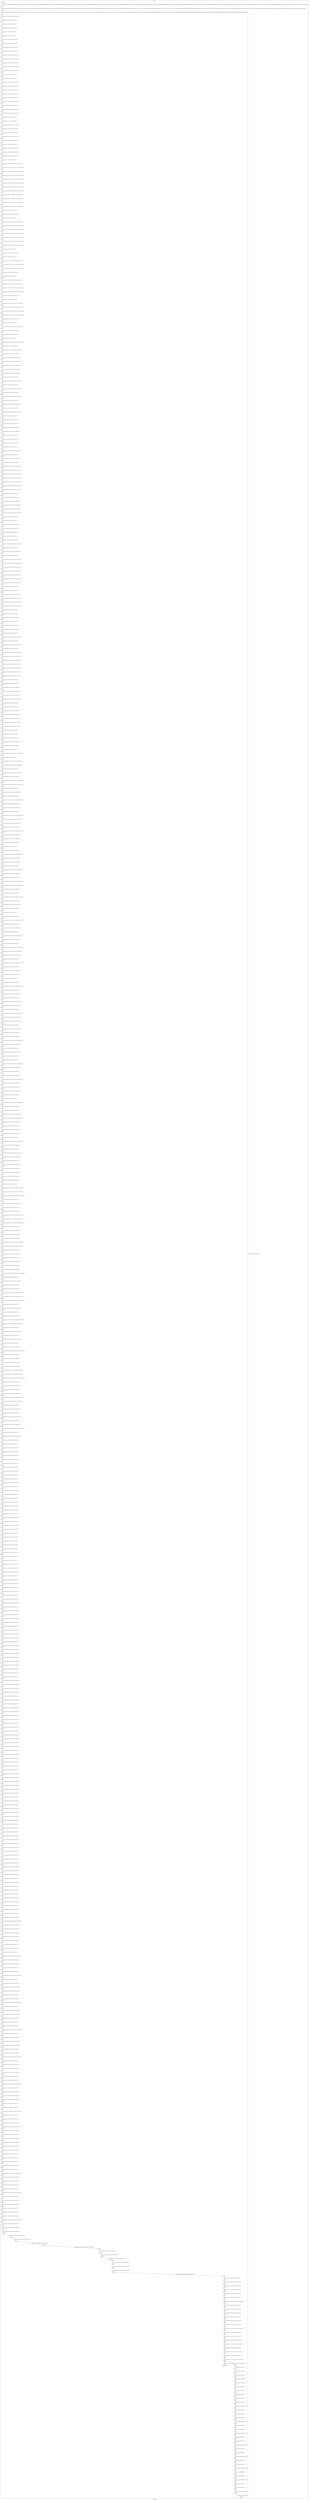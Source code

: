 digraph G {
label="Btor2XCFA";
subgraph cluster_0 {
label="main";
main_init[];
l1[];
l3[];
l4[];
l5[];
l6[];
l7[];
l8[];
l9[];
l10[];
l11[];
l12[];
l13[];
l14[];
l15[];
l16[];
l17[];
l18[];
l19[];
l20[];
l21[];
l22[];
l23[];
l24[];
l25[];
l26[];
l27[];
l28[];
l29[];
l30[];
l31[];
l32[];
l33[];
l34[];
l35[];
l36[];
l37[];
l38[];
l39[];
l40[];
l41[];
l42[];
l43[];
l44[];
l45[];
l46[];
l47[];
l48[];
l49[];
l50[];
l51[];
l52[];
l53[];
l54[];
l55[];
l56[];
l57[];
l58[];
l59[];
l60[];
l61[];
l62[];
l63[];
l64[];
l65[];
l66[];
l67[];
l68[];
l69[];
l70[];
l71[];
l72[];
l73[];
l74[];
l75[];
l76[];
l77[];
l78[];
l79[];
l80[];
l81[];
l82[];
l83[];
l84[];
l85[];
l86[];
l87[];
l88[];
l89[];
l90[];
l91[];
l92[];
l93[];
l94[];
l95[];
l96[];
l97[];
l98[];
l99[];
l100[];
l101[];
l102[];
l103[];
l104[];
l105[];
l106[];
l107[];
l108[];
l109[];
l110[];
l111[];
l112[];
l113[];
l114[];
l115[];
l116[];
l117[];
l118[];
l119[];
l120[];
l121[];
l122[];
l123[];
l124[];
l125[];
l126[];
l127[];
l128[];
l129[];
l130[];
l131[];
l132[];
l133[];
l134[];
l135[];
l136[];
l137[];
l138[];
l139[];
l140[];
l141[];
l142[];
l143[];
l144[];
l145[];
l146[];
l147[];
l148[];
l149[];
l150[];
l151[];
l152[];
l153[];
l154[];
l155[];
l156[];
l157[];
l158[];
l159[];
l160[];
l161[];
l162[];
l163[];
l164[];
l165[];
l166[];
l167[];
l168[];
l169[];
l170[];
l171[];
l172[];
l173[];
l174[];
l175[];
l176[];
l177[];
l178[];
l179[];
l180[];
l181[];
l182[];
l183[];
l184[];
l185[];
l186[];
l187[];
l188[];
l189[];
l190[];
l191[];
l192[];
l193[];
l194[];
l195[];
l196[];
l197[];
l198[];
l199[];
l200[];
l201[];
l202[];
l203[];
l204[];
l205[];
l206[];
l207[];
l208[];
l209[];
l210[];
l211[];
l212[];
l213[];
l214[];
l215[];
l216[];
l217[];
l218[];
l219[];
l220[];
l221[];
l222[];
l223[];
l224[];
l225[];
l226[];
l227[];
l228[];
l229[];
l230[];
l231[];
l232[];
l233[];
l234[];
l235[];
l236[];
l237[];
l238[];
l239[];
l240[];
l241[];
l242[];
l243[];
l244[];
l245[];
l246[];
l247[];
l248[];
l249[];
l250[];
l251[];
l252[];
l253[];
l254[];
l255[];
l256[];
l257[];
l258[];
l259[];
l260[];
l261[];
l262[];
l263[];
l264[];
l265[];
l266[];
l267[];
l268[];
l269[];
l270[];
l271[];
l272[];
l273[];
l274[];
l275[];
l276[];
l277[];
l278[];
l279[];
l280[];
l281[];
l282[];
l283[];
l284[];
l285[];
l286[];
l287[];
l288[];
l289[];
l290[];
l291[];
l292[];
l293[];
l294[];
l295[];
l296[];
l297[];
l298[];
l299[];
l300[];
l301[];
l302[];
l303[];
l304[];
l305[];
l306[];
l307[];
l308[];
l309[];
l310[];
l311[];
l312[];
l313[];
l314[];
l315[];
l316[];
l317[];
l318[];
l319[];
l320[];
l321[];
l322[];
l323[];
l324[];
l325[];
l326[];
l327[];
l328[];
l329[];
l330[];
l331[];
l332[];
l333[];
l334[];
l335[];
l336[];
l337[];
l338[];
l339[];
l340[];
l341[];
l342[];
l343[];
l344[];
l345[];
l346[];
l347[];
l348[];
l349[];
l350[];
l351[];
l352[];
l353[];
l354[];
l355[];
l356[];
l357[];
l358[];
l359[];
l360[];
l361[];
l362[];
l363[];
l364[];
l365[];
l366[];
l367[];
l368[];
l369[];
l370[];
l371[];
l372[];
l373[];
l374[];
l375[];
l376[];
l377[];
l378[];
l379[];
l380[];
l381[];
l382[];
l383[];
l384[];
l385[];
l386[];
l387[];
l388[];
l389[];
l390[];
l391[];
l392[];
l393[];
l394[];
l395[];
l396[];
l397[];
l398[];
l399[];
l400[];
l401[];
l402[];
l403[];
l404[];
l405[];
l406[];
l407[];
l408[];
l409[];
l410[];
l411[];
l412[];
l413[];
l414[];
l415[];
l416[];
l417[];
l418[];
l419[];
l420[];
l421[];
l422[];
l423[];
l424[];
l425[];
l426[];
l427[];
l428[];
l429[];
l430[];
l431[];
l432[];
l433[];
l434[];
l435[];
l436[];
l437[];
l438[];
l439[];
l440[];
l441[];
l442[];
l443[];
l444[];
l445[];
l446[];
l447[];
l448[];
l449[];
l450[];
l451[];
l452[];
l453[];
l454[];
l455[];
l456[];
l457[];
l458[];
l459[];
l460[];
l461[];
l462[];
l463[];
l464[];
l465[];
l466[];
l467[];
l468[];
l469[];
l470[];
l471[];
l472[];
l473[];
l474[];
l475[];
l476[];
l477[];
l478[];
l479[];
l480[];
l481[];
l482[];
l483[];
l484[];
l485[];
l486[];
l487[];
l488[];
l489[];
l490[];
l491[];
l492[];
l493[];
l494[];
l495[];
l496[];
l497[];
l498[];
l499[];
l500[];
l501[];
l502[];
l503[];
l504[];
l505[];
l506[];
l507[];
l508[];
l509[];
l510[];
l511[];
l512[];
l513[];
l514[];
l515[];
l516[];
l517[];
l518[];
l519[];
l520[];
l521[];
l522[];
l523[];
l524[];
l525[];
l526[];
l527[];
l528[];
l529[];
l530[];
l531[];
l532[];
l533[];
l534[];
l535[];
l536[];
l537[];
l538[];
l539[];
l540[];
l541[];
l542[];
l543[];
l544[];
l545[];
l546[];
l547[];
l548[];
l549[];
l550[];
l551[];
l552[];
l553[];
l554[];
l555[];
l556[];
l557[];
l558[];
l559[];
l560[];
l561[];
l562[];
l563[];
l564[];
l565[];
l566[];
l567[];
l568[];
l569[];
l570[];
l571[];
l572[];
l573[];
l574[];
l575[];
l576[];
l577[];
l578[];
l579[];
l580[];
l581[];
l582[];
l583[];
l584[];
l585[];
l586[];
l587[];
l588[];
l589[];
l590[];
l591[];
l592[];
l593[];
l594[];
l595[];
l596[];
l597[];
l598[];
l599[];
l600[];
l601[];
l602[];
l603[];
l604[];
l605[];
l606[];
l607[];
l608[];
l609[];
main_error[];
l610[];
l611[];
l612[];
l613[];
l614[];
l615[];
l616[];
l617[];
l618[];
l619[];
l620[];
l621[];
l622[];
l623[];
l624[];
l625[];
l626[];
l627[];
l628[];
l629[];
l630[];
l631[];
l632[];
l633[];
l634[];
l635[];
l636[];
l637[];
l638[];
l639[];
l640[];
l641[];
l642[];
l643[];
l644[];
main_init -> l1 [label="[(assign const_7 #b0000000000000000),(assign const_10 #b00000000),(assign const_29 #b0),(assign const_83 #b00000000000000000000000000001010),(assign const_84 #b000000000000000000000000),(assign const_85 #b00000001),(assign const_93 #b00000000000000000000000000000011),(assign const_94 #b0000000000000000),(assign const_96 #b00000000000000000000000000010000),(assign const_101 #b00000000000000000000000001100100),(assign const_111 #b00000000000000000000000000000010),(assign const_126 #b00000000000000000000000000000001),(assign const_163 #b00000000),(assign const_173 #b0000000000010110),(assign const_175 #b0000000000000000),(assign const_189 #b0000000000100001),(assign const_201 #b0000000000001011),(assign const_373 #b00000100),(assign const_382 #b00000000000000000000000000000000),(assign const_503 #b00000010),(assign const_524 #b00000011)] "];
l3 -> l4 [label="[(havoc input_82),(havoc input_90),(havoc input_91),(havoc input_92),(havoc input_108),(havoc input_109),(havoc input_110),(havoc input_123),(havoc input_124),(havoc input_125),(havoc input_138),(havoc input_139),(havoc input_153),(havoc input_157),(havoc input_158),(havoc input_159),(havoc input_160),(havoc input_161),(havoc input_162),(havoc input_172),(havoc input_174),(havoc input_183),(havoc input_188),(havoc input_190),(havoc input_195),(havoc input_200),(havoc input_202),(havoc input_207),(havoc input_212),(havoc input_221),(havoc input_246),(havoc input_248),(havoc input_269),(havoc input_274),(havoc input_280),(havoc input_282),(havoc input_303),(havoc input_308),(havoc input_314),(havoc input_316),(havoc input_337),(havoc input_342)] "];
l4 -> l5 [label="[(assign binary_80 (bvand state_36 (bvnot state_78)))] "];
l5 -> l6 [label="[(assign binary_86 (bvxor const_85 state_25))] "];
l6 -> l7 [label="[(assign binary_87 (++ const_84 binary_86))] "];
l7 -> l8 [label="[(assign binary_88 (bvmul const_83 binary_87))] "];
l8 -> l9 [label="[(assign slice_89 (extract binary_88 0 16))] "];
l9 -> l10 [label="[(assign binary_95 (++ state_21 const_94))] "];
l10 -> l11 [label="[(assign binary_97 (bvashr binary_95 const_96))] "];
l11 -> l12 [label="[(assign binary_98 (bvsrem binary_97 const_83))] "];
l12 -> l13 [label="[(assign binary_99 (bvmul const_83 binary_98))] "];
l13 -> l14 [label="[(assign binary_100 (bvadd const_93 binary_99))] "];
l14 -> l15 [label="[(assign binary_102 (bvsrem binary_97 const_101))] "];
l15 -> l16 [label="[(assign binary_103 (bvsdiv binary_102 const_83))] "];
l16 -> l17 [label="[(assign binary_104 (bvmul const_83 binary_103))] "];
l17 -> l18 [label="[(assign binary_105 (bvmul const_83 binary_104))] "];
l18 -> l19 [label="[(assign binary_106 (bvadd binary_100 binary_105))] "];
l19 -> l20 [label="[(assign slice_107 (extract binary_106 0 16))] "];
l20 -> l21 [label="[(assign binary_112 (++ state_17 const_94))] "];
l21 -> l22 [label="[(assign binary_113 (bvashr binary_112 const_96))] "];
l22 -> l23 [label="[(assign binary_114 (bvsrem binary_113 const_83))] "];
l23 -> l24 [label="[(assign binary_115 (bvmul const_83 binary_114))] "];
l24 -> l25 [label="[(assign binary_116 (bvadd const_111 binary_115))] "];
l25 -> l26 [label="[(assign binary_117 (bvsrem binary_113 const_101))] "];
l26 -> l27 [label="[(assign binary_118 (bvsdiv binary_117 const_83))] "];
l27 -> l28 [label="[(assign binary_119 (bvmul const_83 binary_118))] "];
l28 -> l29 [label="[(assign binary_120 (bvmul const_83 binary_119))] "];
l29 -> l30 [label="[(assign binary_121 (bvadd binary_116 binary_120))] "];
l30 -> l31 [label="[(assign slice_122 (extract binary_121 0 16))] "];
l31 -> l32 [label="[(assign binary_127 (++ state_13 const_94))] "];
l32 -> l33 [label="[(assign binary_128 (bvashr binary_127 const_96))] "];
l33 -> l34 [label="[(assign binary_129 (bvsrem binary_128 const_83))] "];
l34 -> l35 [label="[(assign binary_130 (bvmul const_83 binary_129))] "];
l35 -> l36 [label="[(assign binary_131 (bvadd const_126 binary_130))] "];
l36 -> l37 [label="[(assign binary_132 (bvsrem binary_128 const_101))] "];
l37 -> l38 [label="[(assign binary_133 (bvsdiv binary_132 const_83))] "];
l38 -> l39 [label="[(assign binary_134 (bvmul const_83 binary_133))] "];
l39 -> l40 [label="[(assign binary_135 (bvmul const_83 binary_134))] "];
l40 -> l41 [label="[(assign binary_136 (bvadd binary_131 binary_135))] "];
l41 -> l42 [label="[(assign slice_137 (extract binary_136 0 16))] "];
l42 -> l43 [label="[(assign ternary_140 (ite (= input_139 #b1) slice_137 state_8))] "];
l43 -> l44 [label="[(assign ternary_141 (ite (= input_138 #b1) slice_137 ternary_140))] "];
l44 -> l45 [label="[(assign ternary_142 (ite (= input_125 #b1) slice_137 ternary_141))] "];
l45 -> l46 [label="[(assign ternary_143 (ite (= input_124 #b1) slice_122 ternary_142))] "];
l46 -> l47 [label="[(assign ternary_144 (ite (= input_123 #b1) slice_122 ternary_143))] "];
l47 -> l48 [label="[(assign ternary_145 (ite (= input_110 #b1) slice_122 ternary_144))] "];
l48 -> l49 [label="[(assign ternary_146 (ite (= input_109 #b1) slice_107 ternary_145))] "];
l49 -> l50 [label="[(assign ternary_147 (ite (= input_108 #b1) slice_107 ternary_146))] "];
l50 -> l51 [label="[(assign ternary_148 (ite (= input_92 #b1) slice_107 ternary_147))] "];
l51 -> l52 [label="[(assign ternary_149 (ite (= input_91 #b1) slice_89 ternary_148))] "];
l52 -> l53 [label="[(assign ternary_150 (ite (= input_90 #b1) slice_89 ternary_149))] "];
l53 -> l54 [label="[(assign ternary_151 (ite (= input_82 #b1) slice_89 ternary_150))] "];
l54 -> l55 [label="[(assign binary_154 (++ const_84 state_11))] "];
l55 -> l56 [label="[(assign binary_155 (bvadd const_126 binary_154))] "];
l56 -> l57 [label="[(assign slice_156 (extract binary_155 0 8))] "];
l57 -> l58 [label="[(assign ternary_164 (ite (= input_162 #b1) const_163 state_11))] "];
l58 -> l59 [label="[(assign ternary_165 (ite (= input_161 #b1) slice_156 ternary_164))] "];
l59 -> l60 [label="[(assign ternary_166 (ite (= input_160 #b1) slice_156 ternary_165))] "];
l60 -> l61 [label="[(assign ternary_167 (ite (= input_159 #b1) slice_156 ternary_166))] "];
l61 -> l62 [label="[(assign ternary_168 (ite (= input_158 #b1) slice_156 ternary_167))] "];
l62 -> l63 [label="[(assign ternary_169 (ite (= input_157 #b1) slice_156 ternary_168))] "];
l63 -> l64 [label="[(assign ternary_170 (ite (= input_153 #b1) slice_156 ternary_169))] "];
l64 -> l65 [label="[(assign binary_176 (++ state_8 const_94))] "];
l65 -> l66 [label="[(assign binary_177 (bvashr binary_176 const_96))] "];
l66 -> l67 [label="[(assign slice_178 (extract binary_177 0 16))] "];
l67 -> l68 [label="[(assign ternary_179 (ite (= input_158 #b1) slice_178 state_13))] "];
l68 -> l69 [label="[(assign ternary_180 (ite (= input_174 #b1) const_175 ternary_179))] "];
l69 -> l70 [label="[(assign ternary_181 (ite (= input_172 #b1) const_173 ternary_180))] "];
l70 -> l71 [label="[(assign binary_184 (bvsdiv binary_128 const_101))] "];
l71 -> l72 [label="[(assign slice_185 (extract binary_184 0 16))] "];
l72 -> l73 [label="[(assign ternary_186 (ite (= input_183 #b1) slice_185 state_15))] "];
l73 -> l74 [label="[(assign ternary_191 (ite (= input_157 #b1) slice_178 state_17))] "];
l74 -> l75 [label="[(assign ternary_192 (ite (= input_190 #b1) const_175 ternary_191))] "];
l75 -> l76 [label="[(assign ternary_193 (ite (= input_188 #b1) const_189 ternary_192))] "];
l76 -> l77 [label="[(assign binary_196 (bvsdiv binary_113 const_101))] "];
l77 -> l78 [label="[(assign slice_197 (extract binary_196 0 16))] "];
l78 -> l79 [label="[(assign ternary_198 (ite (= input_195 #b1) slice_197 state_19))] "];
l79 -> l80 [label="[(assign ternary_203 (ite (= input_153 #b1) slice_178 state_21))] "];
l80 -> l81 [label="[(assign ternary_204 (ite (= input_202 #b1) const_175 ternary_203))] "];
l81 -> l82 [label="[(assign ternary_205 (ite (= input_200 #b1) const_201 ternary_204))] "];
l82 -> l83 [label="[(assign binary_208 (bvsdiv binary_97 const_101))] "];
l83 -> l84 [label="[(assign slice_209 (extract binary_208 0 16))] "];
l84 -> l85 [label="[(assign ternary_210 (ite (= input_207 #b1) slice_209 state_23))] "];
l85 -> l86 [label="[(assign binary_213 (bvsrem binary_87 const_93))] "];
l86 -> l87 [label="[(assign binary_214 (bvadd const_126 binary_213))] "];
l87 -> l88 [label="[(assign slice_215 (extract binary_214 0 8))] "];
l88 -> l89 [label="[(assign ternary_216 (ite (= input_212 #b1) slice_215 binary_86))] "];
l89 -> l90 [label="[(assign binary_217 (bvxor const_85 ternary_216))] "];
l90 -> l91 [label="[(assign ternary_219 (ite (= input_159 #b1) slice_178 state_27))] "];
l91 -> l92 [label="[(assign binary_222 (bvor (bvnot state_30) input_221))] "];
l92 -> l93 [label="[(assign binary_223 (bvand binary_222 (bvnot input_138)))] "];
l93 -> l94 [label="[(assign binary_224 (bvand binary_223 (bvnot input_123)))] "];
l94 -> l95 [label="[(assign binary_225 (bvand binary_224 (bvnot input_108)))] "];
l95 -> l96 [label="[(assign binary_226 (bvand binary_225 (bvnot input_90)))] "];
l96 -> l97 [label="[(assign binary_228 (bvand state_32 (bvnot input_162)))] "];
l97 -> l98 [label="[(assign binary_229 (bvor binary_228 input_138))] "];
l98 -> l99 [label="[(assign binary_230 (bvand binary_229 (bvnot input_125)))] "];
l99 -> l100 [label="[(assign binary_231 (bvor binary_230 input_123))] "];
l100 -> l101 [label="[(assign binary_232 (bvand binary_231 (bvnot input_110)))] "];
l101 -> l102 [label="[(assign binary_233 (bvor binary_232 input_108))] "];
l102 -> l103 [label="[(assign binary_234 (bvand binary_233 (bvnot input_92)))] "];
l103 -> l104 [label="[(assign binary_235 (bvor binary_234 input_90))] "];
l104 -> l105 [label="[(assign binary_236 (bvand binary_235 (bvnot input_82)))] "];
l105 -> l106 [label="[(assign binary_238 (bvor state_34 input_162))] "];
l106 -> l107 [label="[(assign binary_239 (bvand binary_238 (bvnot input_221)))] "];
l107 -> l108 [label="[(assign binary_241 (bvor state_36 input_125))] "];
l108 -> l109 [label="[(assign binary_242 (bvor binary_241 input_110))] "];
l109 -> l110 [label="[(assign binary_243 (bvor binary_242 input_92))] "];
l110 -> l111 [label="[(assign binary_244 (bvor binary_243 input_82))] "];
l111 -> l112 [label="[(assign binary_247 (bvor (bvnot state_38) input_246))] "];
l112 -> l113 [label="[(assign binary_249 (bvor binary_247 input_248))] "];
l113 -> l114 [label="[(assign binary_250 (bvor binary_249 input_139))] "];
l114 -> l115 [label="[(assign binary_251 (bvor binary_250 input_138))] "];
l115 -> l116 [label="[(assign binary_252 (bvor binary_251 input_125))] "];
l116 -> l117 [label="[(assign binary_253 (bvand binary_252 (bvnot input_158)))] "];
l117 -> l118 [label="[(assign binary_254 (bvor binary_253 input_183))] "];
l118 -> l119 [label="[(assign binary_256 (bvand state_40 (bvnot input_246)))] "];
l119 -> l120 [label="[(assign binary_257 (bvor binary_256 input_158))] "];
l120 -> l121 [label="[(assign binary_258 (bvand binary_257 (bvnot input_174)))] "];
l121 -> l122 [label="[(assign binary_259 (bvand binary_258 (bvnot input_172)))] "];
l122 -> l123 [label="[(assign binary_260 (bvand binary_259 (bvnot input_183)))] "];
l123 -> l124 [label="[(assign binary_262 (bvand state_42 (bvnot input_248)))] "];
l124 -> l125 [label="[(assign binary_263 (bvand binary_262 (bvnot input_139)))] "];
l125 -> l126 [label="[(assign binary_264 (bvand binary_263 (bvnot input_138)))] "];
l126 -> l127 [label="[(assign binary_265 (bvand binary_264 (bvnot input_125)))] "];
l127 -> l128 [label="[(assign binary_266 (bvor binary_265 input_174))] "];
l128 -> l129 [label="[(assign binary_267 (bvor binary_266 input_172))] "];
l129 -> l130 [label="[(assign binary_270 (bvor (bvnot state_44) input_269))] "];
l130 -> l131 [label="[(assign binary_271 (bvand binary_270 (bvnot input_183)))] "];
l131 -> l132 [label="[(assign binary_273 (bvand state_46 (bvnot input_269)))] "];
l132 -> l133 [label="[(assign binary_275 (bvand binary_273 (bvnot input_274)))] "];
l133 -> l134 [label="[(assign binary_276 (bvor binary_275 input_183))] "];
l134 -> l135 [label="[(assign binary_278 (bvor state_48 input_274))] "];
l135 -> l136 [label="[(assign binary_281 (bvor (bvnot state_50) input_280))] "];
l136 -> l137 [label="[(assign binary_283 (bvor binary_281 input_282))] "];
l137 -> l138 [label="[(assign binary_284 (bvor binary_283 input_124))] "];
l138 -> l139 [label="[(assign binary_285 (bvor binary_284 input_123))] "];
l139 -> l140 [label="[(assign binary_286 (bvor binary_285 input_110))] "];
l140 -> l141 [label="[(assign binary_287 (bvand binary_286 (bvnot input_157)))] "];
l141 -> l142 [label="[(assign binary_288 (bvor binary_287 input_195))] "];
l142 -> l143 [label="[(assign binary_290 (bvand state_52 (bvnot input_280)))] "];
l143 -> l144 [label="[(assign binary_291 (bvor binary_290 input_157))] "];
l144 -> l145 [label="[(assign binary_292 (bvand binary_291 (bvnot input_190)))] "];
l145 -> l146 [label="[(assign binary_293 (bvand binary_292 (bvnot input_188)))] "];
l146 -> l147 [label="[(assign binary_294 (bvand binary_293 (bvnot input_195)))] "];
l147 -> l148 [label="[(assign binary_296 (bvand state_54 (bvnot input_282)))] "];
l148 -> l149 [label="[(assign binary_297 (bvand binary_296 (bvnot input_124)))] "];
l149 -> l150 [label="[(assign binary_298 (bvand binary_297 (bvnot input_123)))] "];
l150 -> l151 [label="[(assign binary_299 (bvand binary_298 (bvnot input_110)))] "];
l151 -> l152 [label="[(assign binary_300 (bvor binary_299 input_190))] "];
l152 -> l153 [label="[(assign binary_301 (bvor binary_300 input_188))] "];
l153 -> l154 [label="[(assign binary_304 (bvor (bvnot state_56) input_303))] "];
l154 -> l155 [label="[(assign binary_305 (bvand binary_304 (bvnot input_195)))] "];
l155 -> l156 [label="[(assign binary_307 (bvand state_58 (bvnot input_303)))] "];
l156 -> l157 [label="[(assign binary_309 (bvand binary_307 (bvnot input_308)))] "];
l157 -> l158 [label="[(assign binary_310 (bvor binary_309 input_195))] "];
l158 -> l159 [label="[(assign binary_312 (bvor state_60 input_308))] "];
l159 -> l160 [label="[(assign binary_315 (bvor (bvnot state_62) input_314))] "];
l160 -> l161 [label="[(assign binary_317 (bvor binary_315 input_316))] "];
l161 -> l162 [label="[(assign binary_318 (bvor binary_317 input_109))] "];
l162 -> l163 [label="[(assign binary_319 (bvor binary_318 input_108))] "];
l163 -> l164 [label="[(assign binary_320 (bvor binary_319 input_92))] "];
l164 -> l165 [label="[(assign binary_321 (bvand binary_320 (bvnot input_153)))] "];
l165 -> l166 [label="[(assign binary_322 (bvor binary_321 input_207))] "];
l166 -> l167 [label="[(assign binary_324 (bvand state_64 (bvnot input_314)))] "];
l167 -> l168 [label="[(assign binary_325 (bvor binary_324 input_153))] "];
l168 -> l169 [label="[(assign binary_326 (bvand binary_325 (bvnot input_202)))] "];
l169 -> l170 [label="[(assign binary_327 (bvand binary_326 (bvnot input_200)))] "];
l170 -> l171 [label="[(assign binary_328 (bvand binary_327 (bvnot input_207)))] "];
l171 -> l172 [label="[(assign binary_330 (bvand state_66 (bvnot input_316)))] "];
l172 -> l173 [label="[(assign binary_331 (bvand binary_330 (bvnot input_109)))] "];
l173 -> l174 [label="[(assign binary_332 (bvand binary_331 (bvnot input_108)))] "];
l174 -> l175 [label="[(assign binary_333 (bvand binary_332 (bvnot input_92)))] "];
l175 -> l176 [label="[(assign binary_334 (bvor binary_333 input_202))] "];
l176 -> l177 [label="[(assign binary_335 (bvor binary_334 input_200))] "];
l177 -> l178 [label="[(assign binary_338 (bvor (bvnot state_68) input_337))] "];
l178 -> l179 [label="[(assign binary_339 (bvand binary_338 (bvnot input_207)))] "];
l179 -> l180 [label="[(assign binary_341 (bvand state_70 (bvnot input_337)))] "];
l180 -> l181 [label="[(assign binary_343 (bvand binary_341 (bvnot input_342)))] "];
l181 -> l182 [label="[(assign binary_344 (bvor binary_343 input_207))] "];
l182 -> l183 [label="[(assign binary_346 (bvor state_72 input_342))] "];
l183 -> l184 [label="[(assign binary_348 (bvor (bvnot state_74) input_212))] "];
l184 -> l185 [label="[(assign binary_349 (bvand binary_348 (bvnot input_91)))] "];
l185 -> l186 [label="[(assign binary_350 (bvand binary_349 (bvnot input_90)))] "];
l186 -> l187 [label="[(assign binary_351 (bvand binary_350 (bvnot input_82)))] "];
l187 -> l188 [label="[(assign binary_353 (bvand state_76 (bvnot input_212)))] "];
l188 -> l189 [label="[(assign binary_354 (bvor binary_353 input_91))] "];
l189 -> l190 [label="[(assign binary_355 (bvor binary_354 input_90))] "];
l190 -> l191 [label="[(assign binary_356 (bvor binary_355 input_82))] "];
l191 -> l192 [label="[(assign binary_358 (bvor state_32 (bvnot input_162)))] "];
l192 -> l193 [label="[(assign binary_359 (bvsrem binary_177 const_83))] "];
l193 -> l194 [label="[(assign slice_360 (extract binary_359 8 32))] "];
l194 -> l195 [label="[(assign comparison_361 (ite (= const_84 slice_360) #b1 #b0))] "];
l195 -> l196 [label="[(assign slice_362 (extract binary_359 0 8))] "];
l196 -> l197 [label="[(assign comparison_363 (ite (= state_11 slice_362) #b1 #b0))] "];
l197 -> l198 [label="[(assign binary_364 (bvand comparison_361 comparison_363))] "];
l198 -> l199 [label="[(assign binary_365 (bvand state_34 binary_364))] "];
l199 -> l200 [label="[(assign binary_366 (bvor (bvnot input_161) binary_365))] "];
l200 -> l201 [label="[(assign binary_367 (bvand binary_358 binary_366))] "];
l201 -> l202 [label="[(assign comparison_368 (ite (bvule binary_154 const_93) #b1 #b0))] "];
l202 -> l203 [label="[(assign binary_369 (bvand (bvnot binary_364) comparison_368))] "];
l203 -> l204 [label="[(assign binary_370 (bvand state_34 binary_369))] "];
l204 -> l205 [label="[(assign binary_371 (bvor (bvnot input_160) binary_370))] "];
l205 -> l206 [label="[(assign binary_372 (bvand binary_367 binary_371))] "];
l206 -> l207 [label="[(assign comparison_374 (ite (= const_373 state_11) #b1 #b0))] "];
l207 -> l208 [label="[(assign binary_375 (bvand state_34 comparison_374))] "];
l208 -> l209 [label="[(assign binary_376 (bvor (bvnot input_221) binary_375))] "];
l209 -> l210 [label="[(assign binary_377 (bvand binary_372 binary_376))] "];
l210 -> l211 [label="[(assign comparison_378 (ite (= const_126 binary_133) #b1 #b0))] "];
l211 -> l212 [label="[(assign binary_379 (bvand state_40 (bvnot comparison_378)))] "];
l212 -> l213 [label="[(assign binary_380 (bvor (bvnot input_246) binary_379))] "];
l213 -> l214 [label="[(assign binary_381 (bvand binary_377 binary_380))] "];
l214 -> l215 [label="[(assign comparison_383 (ite (= const_382 binary_128) #b1 #b0))] "];
l215 -> l216 [label="[(assign binary_384 (bvand state_42 comparison_383))] "];
l216 -> l217 [label="[(assign binary_385 (bvor (bvnot input_248) binary_384))] "];
l217 -> l218 [label="[(assign binary_386 (bvand binary_381 binary_385))] "];
l218 -> l219 [label="[(assign binary_387 (++ state_15 const_94))] "];
l219 -> l220 [label="[(assign binary_388 (bvashr binary_387 const_96))] "];
l220 -> l221 [label="[(assign comparison_389 (ite (= const_126 binary_388) #b1 #b0))] "];
l221 -> l222 [label="[(assign binary_390 (bvand state_46 comparison_389))] "];
l222 -> l223 [label="[(assign binary_391 (bvor (bvnot input_269) binary_390))] "];
l223 -> l224 [label="[(assign binary_392 (bvand binary_386 binary_391))] "];
l224 -> l225 [label="[(assign binary_393 (bvand state_46 (bvnot comparison_389)))] "];
l225 -> l226 [label="[(assign binary_394 (bvor (bvnot input_274) binary_393))] "];
l226 -> l227 [label="[(assign binary_395 (bvand binary_392 binary_394))] "];
l227 -> l228 [label="[(assign comparison_396 (ite (= const_111 binary_118) #b1 #b0))] "];
l228 -> l229 [label="[(assign binary_397 (bvand state_52 (bvnot comparison_396)))] "];
l229 -> l230 [label="[(assign binary_398 (bvor (bvnot input_280) binary_397))] "];
l230 -> l231 [label="[(assign binary_399 (bvand binary_395 binary_398))] "];
l231 -> l232 [label="[(assign comparison_400 (ite (= const_382 binary_113) #b1 #b0))] "];
l232 -> l233 [label="[(assign binary_401 (bvand state_54 comparison_400))] "];
l233 -> l234 [label="[(assign binary_402 (bvor (bvnot input_282) binary_401))] "];
l234 -> l235 [label="[(assign binary_403 (bvand binary_399 binary_402))] "];
l235 -> l236 [label="[(assign binary_404 (++ state_19 const_94))] "];
l236 -> l237 [label="[(assign binary_405 (bvashr binary_404 const_96))] "];
l237 -> l238 [label="[(assign comparison_406 (ite (= const_111 binary_405) #b1 #b0))] "];
l238 -> l239 [label="[(assign binary_407 (bvand state_58 comparison_406))] "];
l239 -> l240 [label="[(assign binary_408 (bvor (bvnot input_303) binary_407))] "];
l240 -> l241 [label="[(assign binary_409 (bvand binary_403 binary_408))] "];
l241 -> l242 [label="[(assign binary_410 (bvand state_58 (bvnot comparison_406)))] "];
l242 -> l243 [label="[(assign binary_411 (bvor (bvnot input_308) binary_410))] "];
l243 -> l244 [label="[(assign binary_412 (bvand binary_409 binary_411))] "];
l244 -> l245 [label="[(assign comparison_413 (ite (= const_93 binary_103) #b1 #b0))] "];
l245 -> l246 [label="[(assign binary_414 (bvand state_64 (bvnot comparison_413)))] "];
l246 -> l247 [label="[(assign binary_415 (bvor (bvnot input_314) binary_414))] "];
l247 -> l248 [label="[(assign binary_416 (bvand binary_412 binary_415))] "];
l248 -> l249 [label="[(assign comparison_417 (ite (= const_382 binary_97) #b1 #b0))] "];
l249 -> l250 [label="[(assign binary_418 (bvand state_66 comparison_417))] "];
l250 -> l251 [label="[(assign binary_419 (bvor (bvnot input_316) binary_418))] "];
l251 -> l252 [label="[(assign binary_420 (bvand binary_416 binary_419))] "];
l252 -> l253 [label="[(assign binary_421 (++ state_23 const_94))] "];
l253 -> l254 [label="[(assign binary_422 (bvashr binary_421 const_96))] "];
l254 -> l255 [label="[(assign comparison_423 (ite (= const_93 binary_422) #b1 #b0))] "];
l255 -> l256 [label="[(assign binary_424 (bvand state_70 comparison_423))] "];
l256 -> l257 [label="[(assign binary_425 (bvor (bvnot input_337) binary_424))] "];
l257 -> l258 [label="[(assign binary_426 (bvand binary_420 binary_425))] "];
l258 -> l259 [label="[(assign binary_427 (bvand state_70 (bvnot comparison_423)))] "];
l259 -> l260 [label="[(assign binary_428 (bvor (bvnot input_342) binary_427))] "];
l260 -> l261 [label="[(assign binary_429 (bvand binary_426 binary_428))] "];
l261 -> l262 [label="[(assign binary_430 (bvand (bvnot state_30) (bvnot state_38)))] "];
l262 -> l263 [label="[(assign binary_431 (bvand (bvnot state_50) binary_430))] "];
l263 -> l264 [label="[(assign binary_432 (bvand (bvnot state_62) binary_431))] "];
l264 -> l265 [label="[(assign binary_433 (bvand state_76 binary_432))] "];
l265 -> l266 [label="[(assign binary_434 (bvor (bvnot input_212) binary_433))] "];
l266 -> l267 [label="[(assign binary_435 (bvand binary_429 binary_434))] "];
l267 -> l268 [label="[(assign binary_436 (bvand (bvnot state_30) state_42))] "];
l268 -> l269 [label="[(assign binary_437 (bvand binary_436 (bvnot comparison_383)))] "];
l269 -> l270 [label="[(assign binary_438 (bvor (bvnot input_139) binary_437))] "];
l270 -> l271 [label="[(assign binary_439 (bvand binary_435 binary_438))] "];
l271 -> l272 [label="[(assign binary_440 (bvor binary_437 (bvnot input_138)))] "];
l272 -> l273 [label="[(assign binary_441 (bvand binary_439 binary_440))] "];
l273 -> l274 [label="[(assign binary_442 (bvand state_32 state_42))] "];
l274 -> l275 [label="[(assign binary_443 (bvand binary_442 (bvnot comparison_383)))] "];
l275 -> l276 [label="[(assign binary_444 (bvor (bvnot input_125) binary_443))] "];
l276 -> l277 [label="[(assign binary_445 (bvand binary_441 binary_444))] "];
l277 -> l278 [label="[(assign binary_446 (bvand (bvnot state_30) state_54))] "];
l278 -> l279 [label="[(assign binary_447 (bvand binary_446 (bvnot comparison_400)))] "];
l279 -> l280 [label="[(assign binary_448 (bvor (bvnot input_124) binary_447))] "];
l280 -> l281 [label="[(assign binary_449 (bvand binary_445 binary_448))] "];
l281 -> l282 [label="[(assign binary_450 (bvor binary_447 (bvnot input_123)))] "];
l282 -> l283 [label="[(assign binary_451 (bvand binary_449 binary_450))] "];
l283 -> l284 [label="[(assign binary_452 (bvand state_32 state_54))] "];
l284 -> l285 [label="[(assign binary_453 (bvand binary_452 (bvnot comparison_400)))] "];
l285 -> l286 [label="[(assign binary_454 (bvor (bvnot input_110) binary_453))] "];
l286 -> l287 [label="[(assign binary_455 (bvand binary_451 binary_454))] "];
l287 -> l288 [label="[(assign binary_456 (bvand (bvnot state_30) state_66))] "];
l288 -> l289 [label="[(assign binary_457 (bvand binary_456 (bvnot comparison_417)))] "];
l289 -> l290 [label="[(assign binary_458 (bvor (bvnot input_109) binary_457))] "];
l290 -> l291 [label="[(assign binary_459 (bvand binary_455 binary_458))] "];
l291 -> l292 [label="[(assign binary_460 (bvor binary_457 (bvnot input_108)))] "];
l292 -> l293 [label="[(assign binary_461 (bvand binary_459 binary_460))] "];
l293 -> l294 [label="[(assign binary_462 (bvand state_32 state_66))] "];
l294 -> l295 [label="[(assign binary_463 (bvand binary_462 (bvnot comparison_417)))] "];
l295 -> l296 [label="[(assign binary_464 (bvor (bvnot input_92) binary_463))] "];
l296 -> l297 [label="[(assign binary_465 (bvand binary_461 binary_464))] "];
l297 -> l298 [label="[(assign binary_466 (bvand (bvnot state_30) (bvnot state_74)))] "];
l298 -> l299 [label="[(assign binary_467 (bvor (bvnot input_91) binary_466))] "];
l299 -> l300 [label="[(assign binary_468 (bvand binary_465 binary_467))] "];
l300 -> l301 [label="[(assign binary_469 (bvor binary_466 (bvnot input_90)))] "];
l301 -> l302 [label="[(assign binary_470 (bvand binary_468 binary_469))] "];
l302 -> l303 [label="[(assign binary_471 (bvand state_32 (bvnot state_74)))] "];
l303 -> l304 [label="[(assign binary_472 (bvor (bvnot input_82) binary_471))] "];
l304 -> l305 [label="[(assign binary_473 (bvand binary_470 binary_472))] "];
l305 -> l306 [label="[(assign binary_474 (bvand state_34 state_76))] "];
l306 -> l307 [label="[(assign comparison_475 (ite (= const_382 binary_359) #b1 #b0))] "];
l307 -> l308 [label="[(assign comparison_476 (ite (= const_163 state_11) #b1 #b0))] "];
l308 -> l309 [label="[(assign binary_477 (bvand (bvnot comparison_475) comparison_476))] "];
l309 -> l310 [label="[(assign binary_478 (bvand binary_474 binary_477))] "];
l310 -> l311 [label="[(assign binary_479 (bvor (bvnot input_159) binary_478))] "];
l311 -> l312 [label="[(assign binary_480 (bvand binary_473 binary_479))] "];
l312 -> l313 [label="[(assign binary_481 (bvand state_34 (bvnot state_38)))] "];
l313 -> l314 [label="[(assign comparison_482 (ite (= const_126 binary_359) #b1 #b0))] "];
l314 -> l315 [label="[(assign comparison_483 (ite (= const_85 state_11) #b1 #b0))] "];
l315 -> l316 [label="[(assign binary_484 (bvand (bvnot comparison_482) comparison_483))] "];
l316 -> l317 [label="[(assign binary_485 (bvand binary_481 binary_484))] "];
l317 -> l318 [label="[(assign binary_486 (bvor (bvnot input_158) binary_485))] "];
l318 -> l319 [label="[(assign binary_487 (bvand binary_480 binary_486))] "];
l319 -> l320 [label="[(assign binary_488 (bvand state_40 (bvnot state_44)))] "];
l320 -> l321 [label="[(assign comparison_489 (ite (= const_382 binary_184) #b1 #b0))] "];
l321 -> l322 [label="[(assign binary_490 (bvand comparison_378 comparison_489))] "];
l322 -> l323 [label="[(assign binary_491 (bvand binary_488 binary_490))] "];
l323 -> l324 [label="[(assign binary_492 (bvor (bvnot input_174) binary_491))] "];
l324 -> l325 [label="[(assign binary_493 (bvand binary_487 binary_492))] "];
l325 -> l326 [label="[(assign binary_494 (bvor binary_491 (bvnot input_172)))] "];
l326 -> l327 [label="[(assign binary_495 (bvand binary_493 binary_494))] "];
l327 -> l328 [label="[(assign binary_496 (bvand state_40 (bvnot state_44)))] "];
l328 -> l329 [label="[(assign binary_497 (bvand comparison_378 (bvnot comparison_489)))] "];
l329 -> l330 [label="[(assign binary_498 (bvand binary_496 binary_497))] "];
l330 -> l331 [label="[(assign binary_499 (bvor (bvnot input_183) binary_498))] "];
l331 -> l332 [label="[(assign binary_500 (bvand binary_495 binary_499))] "];
l332 -> l333 [label="[(assign binary_501 (bvand state_34 (bvnot state_50)))] "];
l333 -> l334 [label="[(assign comparison_502 (ite (= const_111 binary_359) #b1 #b0))] "];
l334 -> l335 [label="[(assign comparison_504 (ite (= const_503 state_11) #b1 #b0))] "];
l335 -> l336 [label="[(assign binary_505 (bvand (bvnot comparison_502) comparison_504))] "];
l336 -> l337 [label="[(assign binary_506 (bvand binary_501 binary_505))] "];
l337 -> l338 [label="[(assign binary_507 (bvor (bvnot input_157) binary_506))] "];
l338 -> l339 [label="[(assign binary_508 (bvand binary_500 binary_507))] "];
l339 -> l340 [label="[(assign binary_509 (bvand state_52 (bvnot state_56)))] "];
l340 -> l341 [label="[(assign comparison_510 (ite (= const_382 binary_196) #b1 #b0))] "];
l341 -> l342 [label="[(assign binary_511 (bvand comparison_396 comparison_510))] "];
l342 -> l343 [label="[(assign binary_512 (bvand binary_509 binary_511))] "];
l343 -> l344 [label="[(assign binary_513 (bvor (bvnot input_190) binary_512))] "];
l344 -> l345 [label="[(assign binary_514 (bvand binary_508 binary_513))] "];
l345 -> l346 [label="[(assign binary_515 (bvor binary_512 (bvnot input_188)))] "];
l346 -> l347 [label="[(assign binary_516 (bvand binary_514 binary_515))] "];
l347 -> l348 [label="[(assign binary_517 (bvand state_52 (bvnot state_56)))] "];
l348 -> l349 [label="[(assign binary_518 (bvand comparison_396 (bvnot comparison_510)))] "];
l349 -> l350 [label="[(assign binary_519 (bvand binary_517 binary_518))] "];
l350 -> l351 [label="[(assign binary_520 (bvor (bvnot input_195) binary_519))] "];
l351 -> l352 [label="[(assign binary_521 (bvand binary_516 binary_520))] "];
l352 -> l353 [label="[(assign binary_522 (bvand state_34 (bvnot state_62)))] "];
l353 -> l354 [label="[(assign comparison_523 (ite (= const_93 binary_359) #b1 #b0))] "];
l354 -> l355 [label="[(assign comparison_525 (ite (= const_524 state_11) #b1 #b0))] "];
l355 -> l356 [label="[(assign binary_526 (bvand (bvnot comparison_523) comparison_525))] "];
l356 -> l357 [label="[(assign binary_527 (bvand binary_522 binary_526))] "];
l357 -> l358 [label="[(assign binary_528 (bvor (bvnot input_153) binary_527))] "];
l358 -> l359 [label="[(assign binary_529 (bvand binary_521 binary_528))] "];
l359 -> l360 [label="[(assign binary_530 (bvand state_64 (bvnot state_68)))] "];
l360 -> l361 [label="[(assign comparison_531 (ite (= const_382 binary_208) #b1 #b0))] "];
l361 -> l362 [label="[(assign binary_532 (bvand comparison_413 comparison_531))] "];
l362 -> l363 [label="[(assign binary_533 (bvand binary_530 binary_532))] "];
l363 -> l364 [label="[(assign binary_534 (bvor (bvnot input_202) binary_533))] "];
l364 -> l365 [label="[(assign binary_535 (bvand binary_529 binary_534))] "];
l365 -> l366 [label="[(assign binary_536 (bvor binary_533 (bvnot input_200)))] "];
l366 -> l367 [label="[(assign binary_537 (bvand binary_535 binary_536))] "];
l367 -> l368 [label="[(assign binary_538 (bvand state_64 (bvnot state_68)))] "];
l368 -> l369 [label="[(assign binary_539 (bvand comparison_413 (bvnot comparison_531)))] "];
l369 -> l370 [label="[(assign binary_540 (bvand binary_538 binary_539))] "];
l370 -> l371 [label="[(assign binary_541 (bvor (bvnot input_207) binary_540))] "];
l371 -> l372 [label="[(assign binary_542 (bvand binary_537 binary_541))] "];
l372 -> l373 [label="[(assign binary_543 (bvor input_162 input_161))] "];
l373 -> l374 [label="[(assign binary_544 (bvor input_160 binary_543))] "];
l374 -> l375 [label="[(assign binary_545 (bvor input_221 binary_544))] "];
l375 -> l376 [label="[(assign binary_546 (bvor input_246 binary_545))] "];
l376 -> l377 [label="[(assign binary_547 (bvor input_248 binary_546))] "];
l377 -> l378 [label="[(assign binary_548 (bvor input_269 binary_547))] "];
l378 -> l379 [label="[(assign binary_549 (bvor input_274 binary_548))] "];
l379 -> l380 [label="[(assign binary_550 (bvor input_280 binary_549))] "];
l380 -> l381 [label="[(assign binary_551 (bvor input_282 binary_550))] "];
l381 -> l382 [label="[(assign binary_552 (bvor input_303 binary_551))] "];
l382 -> l383 [label="[(assign binary_553 (bvor input_308 binary_552))] "];
l383 -> l384 [label="[(assign binary_554 (bvor input_314 binary_553))] "];
l384 -> l385 [label="[(assign binary_555 (bvor input_316 binary_554))] "];
l385 -> l386 [label="[(assign binary_556 (bvor input_337 binary_555))] "];
l386 -> l387 [label="[(assign binary_557 (bvor input_342 binary_556))] "];
l387 -> l388 [label="[(assign binary_558 (bvor input_212 binary_557))] "];
l388 -> l389 [label="[(assign binary_559 (bvor input_139 binary_558))] "];
l389 -> l390 [label="[(assign binary_560 (bvor input_138 binary_559))] "];
l390 -> l391 [label="[(assign binary_561 (bvor input_125 binary_560))] "];
l391 -> l392 [label="[(assign binary_562 (bvor input_124 binary_561))] "];
l392 -> l393 [label="[(assign binary_563 (bvor input_123 binary_562))] "];
l393 -> l394 [label="[(assign binary_564 (bvor input_110 binary_563))] "];
l394 -> l395 [label="[(assign binary_565 (bvor input_109 binary_564))] "];
l395 -> l396 [label="[(assign binary_566 (bvor input_108 binary_565))] "];
l396 -> l397 [label="[(assign binary_567 (bvor input_92 binary_566))] "];
l397 -> l398 [label="[(assign binary_568 (bvor input_91 binary_567))] "];
l398 -> l399 [label="[(assign binary_569 (bvor input_90 binary_568))] "];
l399 -> l400 [label="[(assign binary_570 (bvor input_82 binary_569))] "];
l400 -> l401 [label="[(assign binary_571 (bvor input_159 binary_570))] "];
l401 -> l402 [label="[(assign binary_572 (bvor input_158 binary_571))] "];
l402 -> l403 [label="[(assign binary_573 (bvor input_174 binary_572))] "];
l403 -> l404 [label="[(assign binary_574 (bvor input_172 binary_573))] "];
l404 -> l405 [label="[(assign binary_575 (bvor input_183 binary_574))] "];
l405 -> l406 [label="[(assign binary_576 (bvor input_157 binary_575))] "];
l406 -> l407 [label="[(assign binary_577 (bvor input_190 binary_576))] "];
l407 -> l408 [label="[(assign binary_578 (bvor input_188 binary_577))] "];
l408 -> l409 [label="[(assign binary_579 (bvor input_195 binary_578))] "];
l409 -> l410 [label="[(assign binary_580 (bvor input_153 binary_579))] "];
l410 -> l411 [label="[(assign binary_581 (bvor input_202 binary_580))] "];
l411 -> l412 [label="[(assign binary_582 (bvor input_200 binary_581))] "];
l412 -> l413 [label="[(assign binary_583 (bvor input_207 binary_582))] "];
l413 -> l414 [label="[(assign binary_584 (bvand binary_542 binary_583))] "];
l414 -> l415 [label="[(assign binary_585 (bvand input_162 input_161))] "];
l415 -> l416 [label="[(assign binary_586 (bvand input_160 binary_543))] "];
l416 -> l417 [label="[(assign binary_587 (bvor binary_585 binary_586))] "];
l417 -> l418 [label="[(assign binary_588 (bvand input_221 binary_544))] "];
l418 -> l419 [label="[(assign binary_589 (bvor binary_587 binary_588))] "];
l419 -> l420 [label="[(assign binary_590 (bvand input_246 binary_545))] "];
l420 -> l421 [label="[(assign binary_591 (bvor binary_589 binary_590))] "];
l421 -> l422 [label="[(assign binary_592 (bvand input_248 binary_546))] "];
l422 -> l423 [label="[(assign binary_593 (bvor binary_591 binary_592))] "];
l423 -> l424 [label="[(assign binary_594 (bvand input_269 binary_547))] "];
l424 -> l425 [label="[(assign binary_595 (bvor binary_593 binary_594))] "];
l425 -> l426 [label="[(assign binary_596 (bvand input_274 binary_548))] "];
l426 -> l427 [label="[(assign binary_597 (bvor binary_595 binary_596))] "];
l427 -> l428 [label="[(assign binary_598 (bvand input_280 binary_549))] "];
l428 -> l429 [label="[(assign binary_599 (bvor binary_597 binary_598))] "];
l429 -> l430 [label="[(assign binary_600 (bvand input_282 binary_550))] "];
l430 -> l431 [label="[(assign binary_601 (bvor binary_599 binary_600))] "];
l431 -> l432 [label="[(assign binary_602 (bvand input_303 binary_551))] "];
l432 -> l433 [label="[(assign binary_603 (bvor binary_601 binary_602))] "];
l433 -> l434 [label="[(assign binary_604 (bvand input_308 binary_552))] "];
l434 -> l435 [label="[(assign binary_605 (bvor binary_603 binary_604))] "];
l435 -> l436 [label="[(assign binary_606 (bvand input_314 binary_553))] "];
l436 -> l437 [label="[(assign binary_607 (bvor binary_605 binary_606))] "];
l437 -> l438 [label="[(assign binary_608 (bvand input_316 binary_554))] "];
l438 -> l439 [label="[(assign binary_609 (bvor binary_607 binary_608))] "];
l439 -> l440 [label="[(assign binary_610 (bvand input_337 binary_555))] "];
l440 -> l441 [label="[(assign binary_611 (bvor binary_609 binary_610))] "];
l441 -> l442 [label="[(assign binary_612 (bvand input_342 binary_556))] "];
l442 -> l443 [label="[(assign binary_613 (bvor binary_611 binary_612))] "];
l443 -> l444 [label="[(assign binary_614 (bvand input_212 binary_557))] "];
l444 -> l445 [label="[(assign binary_615 (bvor binary_613 binary_614))] "];
l445 -> l446 [label="[(assign binary_616 (bvand input_139 binary_558))] "];
l446 -> l447 [label="[(assign binary_617 (bvor binary_615 binary_616))] "];
l447 -> l448 [label="[(assign binary_618 (bvand input_138 binary_559))] "];
l448 -> l449 [label="[(assign binary_619 (bvor binary_617 binary_618))] "];
l449 -> l450 [label="[(assign binary_620 (bvand input_125 binary_560))] "];
l450 -> l451 [label="[(assign binary_621 (bvor binary_619 binary_620))] "];
l451 -> l452 [label="[(assign binary_622 (bvand input_124 binary_561))] "];
l452 -> l453 [label="[(assign binary_623 (bvor binary_621 binary_622))] "];
l453 -> l454 [label="[(assign binary_624 (bvand input_123 binary_562))] "];
l454 -> l455 [label="[(assign binary_625 (bvor binary_623 binary_624))] "];
l455 -> l456 [label="[(assign binary_626 (bvand input_110 binary_563))] "];
l456 -> l457 [label="[(assign binary_627 (bvor binary_625 binary_626))] "];
l457 -> l458 [label="[(assign binary_628 (bvand input_109 binary_564))] "];
l458 -> l459 [label="[(assign binary_629 (bvor binary_627 binary_628))] "];
l459 -> l460 [label="[(assign binary_630 (bvand input_108 binary_565))] "];
l460 -> l461 [label="[(assign binary_631 (bvor binary_629 binary_630))] "];
l461 -> l462 [label="[(assign binary_632 (bvand input_92 binary_566))] "];
l462 -> l463 [label="[(assign binary_633 (bvor binary_631 binary_632))] "];
l463 -> l464 [label="[(assign binary_634 (bvand input_91 binary_567))] "];
l464 -> l465 [label="[(assign binary_635 (bvor binary_633 binary_634))] "];
l465 -> l466 [label="[(assign binary_636 (bvand input_90 binary_568))] "];
l466 -> l467 [label="[(assign binary_637 (bvor binary_635 binary_636))] "];
l467 -> l468 [label="[(assign binary_638 (bvand input_82 binary_569))] "];
l468 -> l469 [label="[(assign binary_639 (bvor binary_637 binary_638))] "];
l469 -> l470 [label="[(assign binary_640 (bvand input_159 binary_570))] "];
l470 -> l471 [label="[(assign binary_641 (bvor binary_639 binary_640))] "];
l471 -> l472 [label="[(assign binary_642 (bvand input_158 binary_571))] "];
l472 -> l473 [label="[(assign binary_643 (bvor binary_641 binary_642))] "];
l473 -> l474 [label="[(assign binary_644 (bvand input_174 binary_572))] "];
l474 -> l475 [label="[(assign binary_645 (bvor binary_643 binary_644))] "];
l475 -> l476 [label="[(assign binary_646 (bvand input_172 binary_573))] "];
l476 -> l477 [label="[(assign binary_647 (bvor binary_645 binary_646))] "];
l477 -> l478 [label="[(assign binary_648 (bvand input_183 binary_574))] "];
l478 -> l479 [label="[(assign binary_649 (bvor binary_647 binary_648))] "];
l479 -> l480 [label="[(assign binary_650 (bvand input_157 binary_575))] "];
l480 -> l481 [label="[(assign binary_651 (bvor binary_649 binary_650))] "];
l481 -> l482 [label="[(assign binary_652 (bvand input_190 binary_576))] "];
l482 -> l483 [label="[(assign binary_653 (bvor binary_651 binary_652))] "];
l483 -> l484 [label="[(assign binary_654 (bvand input_188 binary_577))] "];
l484 -> l485 [label="[(assign binary_655 (bvor binary_653 binary_654))] "];
l485 -> l486 [label="[(assign binary_656 (bvand input_195 binary_578))] "];
l486 -> l487 [label="[(assign binary_657 (bvor binary_655 binary_656))] "];
l487 -> l488 [label="[(assign binary_658 (bvand input_153 binary_579))] "];
l488 -> l489 [label="[(assign binary_659 (bvor binary_657 binary_658))] "];
l489 -> l490 [label="[(assign binary_660 (bvand input_202 binary_580))] "];
l490 -> l491 [label="[(assign binary_661 (bvor binary_659 binary_660))] "];
l491 -> l492 [label="[(assign binary_662 (bvand input_200 binary_581))] "];
l492 -> l493 [label="[(assign binary_663 (bvor binary_661 binary_662))] "];
l493 -> l494 [label="[(assign binary_664 (bvand input_207 binary_582))] "];
l494 -> l495 [label="[(assign binary_665 (bvor binary_663 binary_664))] "];
l495 -> l496 [label="[(assign binary_666 (bvand binary_584 (bvnot binary_665)))] "];
l496 -> l497 [label="[(assign binary_667 (bvand (bvnot state_30) state_32))] "];
l497 -> l498 [label="[(assign binary_668 (bvor (bvnot state_30) state_32))] "];
l498 -> l499 [label="[(assign binary_669 (bvand state_34 binary_668))] "];
l499 -> l500 [label="[(assign binary_670 (bvor binary_667 binary_669))] "];
l500 -> l501 [label="[(assign binary_671 (bvor state_34 binary_668))] "];
l501 -> l502 [label="[(assign binary_672 (bvand state_36 binary_671))] "];
l502 -> l503 [label="[(assign binary_673 (bvor binary_670 binary_672))] "];
l503 -> l504 [label="[(assign binary_674 (bvor state_36 binary_671))] "];
l504 -> l505 [label="[(assign binary_675 (bvand (bvnot binary_673) binary_674))] "];
l505 -> l506 [label="[(assign binary_676 (bvand (bvnot state_38) state_40))] "];
l506 -> l507 [label="[(assign binary_677 (bvor (bvnot state_38) state_40))] "];
l507 -> l508 [label="[(assign binary_678 (bvand state_42 binary_677))] "];
l508 -> l509 [label="[(assign binary_679 (bvor binary_676 binary_678))] "];
l509 -> l510 [label="[(assign binary_680 (bvand binary_675 (bvnot binary_679)))] "];
l510 -> l511 [label="[(assign binary_681 (bvor state_42 binary_677))] "];
l511 -> l512 [label="[(assign binary_682 (bvand binary_680 binary_681))] "];
l512 -> l513 [label="[(assign binary_683 (bvand (bvnot state_44) state_46))] "];
l513 -> l514 [label="[(assign binary_684 (bvor (bvnot state_44) state_46))] "];
l514 -> l515 [label="[(assign binary_685 (bvand state_48 binary_684))] "];
l515 -> l516 [label="[(assign binary_686 (bvor binary_683 binary_685))] "];
l516 -> l517 [label="[(assign binary_687 (bvand binary_682 (bvnot binary_686)))] "];
l517 -> l518 [label="[(assign binary_688 (bvor state_48 binary_684))] "];
l518 -> l519 [label="[(assign binary_689 (bvand binary_687 binary_688))] "];
l519 -> l520 [label="[(assign binary_690 (bvand (bvnot state_50) state_52))] "];
l520 -> l521 [label="[(assign binary_691 (bvor (bvnot state_50) state_52))] "];
l521 -> l522 [label="[(assign binary_692 (bvand state_54 binary_691))] "];
l522 -> l523 [label="[(assign binary_693 (bvor binary_690 binary_692))] "];
l523 -> l524 [label="[(assign binary_694 (bvand binary_689 (bvnot binary_693)))] "];
l524 -> l525 [label="[(assign binary_695 (bvor state_54 binary_691))] "];
l525 -> l526 [label="[(assign binary_696 (bvand binary_694 binary_695))] "];
l526 -> l527 [label="[(assign binary_697 (bvand (bvnot state_56) state_58))] "];
l527 -> l528 [label="[(assign binary_698 (bvor (bvnot state_56) state_58))] "];
l528 -> l529 [label="[(assign binary_699 (bvand state_60 binary_698))] "];
l529 -> l530 [label="[(assign binary_700 (bvor binary_697 binary_699))] "];
l530 -> l531 [label="[(assign binary_701 (bvand binary_696 (bvnot binary_700)))] "];
l531 -> l532 [label="[(assign binary_702 (bvor state_60 binary_698))] "];
l532 -> l533 [label="[(assign binary_703 (bvand binary_701 binary_702))] "];
l533 -> l534 [label="[(assign binary_704 (bvand (bvnot state_62) state_64))] "];
l534 -> l535 [label="[(assign binary_705 (bvor (bvnot state_62) state_64))] "];
l535 -> l536 [label="[(assign binary_706 (bvand state_66 binary_705))] "];
l536 -> l537 [label="[(assign binary_707 (bvor binary_704 binary_706))] "];
l537 -> l538 [label="[(assign binary_708 (bvand binary_703 (bvnot binary_707)))] "];
l538 -> l539 [label="[(assign binary_709 (bvor state_66 binary_705))] "];
l539 -> l540 [label="[(assign binary_710 (bvand binary_708 binary_709))] "];
l540 -> l541 [label="[(assign binary_711 (bvand (bvnot state_68) state_70))] "];
l541 -> l542 [label="[(assign binary_712 (bvor (bvnot state_68) state_70))] "];
l542 -> l543 [label="[(assign binary_713 (bvand state_72 binary_712))] "];
l543 -> l544 [label="[(assign binary_714 (bvor binary_711 binary_713))] "];
l544 -> l545 [label="[(assign binary_715 (bvand binary_710 (bvnot binary_714)))] "];
l545 -> l546 [label="[(assign binary_716 (bvor state_72 binary_712))] "];
l546 -> l547 [label="[(assign binary_717 (bvand binary_715 binary_716))] "];
l547 -> l548 [label="[(assign binary_718 (bvand (bvnot state_74) state_76))] "];
l548 -> l549 [label="[(assign binary_719 (bvand binary_717 (bvnot binary_718)))] "];
l549 -> l550 [label="[(assign binary_720 (bvor (bvnot state_74) state_76))] "];
l550 -> l551 [label="[(assign binary_721 (bvand binary_719 binary_720))] "];
l551 -> l552 [label="[(assign binary_722 (bvand binary_666 binary_721))] "];
l552 -> l553 [label="[(assign binary_723 (bvand binary_226 binary_236))] "];
l553 -> l554 [label="[(assign binary_724 (bvor binary_226 binary_236))] "];
l554 -> l555 [label="[(assign binary_725 (bvand binary_239 binary_724))] "];
l555 -> l556 [label="[(assign binary_726 (bvor binary_723 binary_725))] "];
l556 -> l557 [label="[(assign binary_727 (bvor binary_239 binary_724))] "];
l557 -> l558 [label="[(assign binary_728 (bvand binary_244 binary_727))] "];
l558 -> l559 [label="[(assign binary_729 (bvor binary_726 binary_728))] "];
l559 -> l560 [label="[(assign binary_730 (bvor binary_244 binary_727))] "];
l560 -> l561 [label="[(assign binary_731 (bvand (bvnot binary_729) binary_730))] "];
l561 -> l562 [label="[(assign binary_732 (bvand binary_254 binary_260))] "];
l562 -> l563 [label="[(assign binary_733 (bvor binary_254 binary_260))] "];
l563 -> l564 [label="[(assign binary_734 (bvand binary_267 binary_733))] "];
l564 -> l565 [label="[(assign binary_735 (bvor binary_732 binary_734))] "];
l565 -> l566 [label="[(assign binary_736 (bvand binary_731 (bvnot binary_735)))] "];
l566 -> l567 [label="[(assign binary_737 (bvor binary_267 binary_733))] "];
l567 -> l568 [label="[(assign binary_738 (bvand binary_736 binary_737))] "];
l568 -> l569 [label="[(assign binary_739 (bvand binary_271 binary_276))] "];
l569 -> l570 [label="[(assign binary_740 (bvor binary_271 binary_276))] "];
l570 -> l571 [label="[(assign binary_741 (bvand binary_278 binary_740))] "];
l571 -> l572 [label="[(assign binary_742 (bvor binary_739 binary_741))] "];
l572 -> l573 [label="[(assign binary_743 (bvand binary_738 (bvnot binary_742)))] "];
l573 -> l574 [label="[(assign binary_744 (bvor binary_278 binary_740))] "];
l574 -> l575 [label="[(assign binary_745 (bvand binary_743 binary_744))] "];
l575 -> l576 [label="[(assign binary_746 (bvand binary_288 binary_294))] "];
l576 -> l577 [label="[(assign binary_747 (bvor binary_288 binary_294))] "];
l577 -> l578 [label="[(assign binary_748 (bvand binary_301 binary_747))] "];
l578 -> l579 [label="[(assign binary_749 (bvor binary_746 binary_748))] "];
l579 -> l580 [label="[(assign binary_750 (bvand binary_745 (bvnot binary_749)))] "];
l580 -> l581 [label="[(assign binary_751 (bvor binary_301 binary_747))] "];
l581 -> l582 [label="[(assign binary_752 (bvand binary_750 binary_751))] "];
l582 -> l583 [label="[(assign binary_753 (bvand binary_305 binary_310))] "];
l583 -> l584 [label="[(assign binary_754 (bvor binary_305 binary_310))] "];
l584 -> l585 [label="[(assign binary_755 (bvand binary_312 binary_754))] "];
l585 -> l586 [label="[(assign binary_756 (bvor binary_753 binary_755))] "];
l586 -> l587 [label="[(assign binary_757 (bvand binary_752 (bvnot binary_756)))] "];
l587 -> l588 [label="[(assign binary_758 (bvor binary_312 binary_754))] "];
l588 -> l589 [label="[(assign binary_759 (bvand binary_757 binary_758))] "];
l589 -> l590 [label="[(assign binary_760 (bvand binary_322 binary_328))] "];
l590 -> l591 [label="[(assign binary_761 (bvor binary_322 binary_328))] "];
l591 -> l592 [label="[(assign binary_762 (bvand binary_335 binary_761))] "];
l592 -> l593 [label="[(assign binary_763 (bvor binary_760 binary_762))] "];
l593 -> l594 [label="[(assign binary_764 (bvand binary_759 (bvnot binary_763)))] "];
l594 -> l595 [label="[(assign binary_765 (bvor binary_335 binary_761))] "];
l595 -> l596 [label="[(assign binary_766 (bvand binary_764 binary_765))] "];
l596 -> l597 [label="[(assign binary_767 (bvand binary_339 binary_344))] "];
l597 -> l598 [label="[(assign binary_768 (bvor binary_339 binary_344))] "];
l598 -> l599 [label="[(assign binary_769 (bvand binary_346 binary_768))] "];
l599 -> l600 [label="[(assign binary_770 (bvor binary_767 binary_769))] "];
l600 -> l601 [label="[(assign binary_771 (bvand binary_766 (bvnot binary_770)))] "];
l601 -> l602 [label="[(assign binary_772 (bvor binary_346 binary_768))] "];
l602 -> l603 [label="[(assign binary_773 (bvand binary_771 binary_772))] "];
l603 -> l604 [label="[(assign binary_774 (bvand binary_351 binary_356))] "];
l604 -> l605 [label="[(assign binary_775 (bvand binary_773 (bvnot binary_774)))] "];
l605 -> l606 [label="[(assign binary_776 (bvor binary_351 binary_356))] "];
l606 -> l607 [label="[(assign binary_777 (bvand binary_775 binary_776))] "];
l607 -> l608 [label="[(assign binary_778 (bvand binary_722 binary_777))] "];
l608 -> l609 [label="[(assign binary_779 (bvand binary_778 (bvnot state_78)))] "];
l609 -> main_error [label="[(assume (= binary_80 #b1))] "];
l609 -> l610 [label="[(assume (not (= binary_80 #b1)))] "];
l610 -> l611 [label="[(assign state_8 ternary_151)] "];
l611 -> l612 [label="[(assign state_11 ternary_170)] "];
l612 -> l613 [label="[(assign state_13 ternary_181)] "];
l613 -> l614 [label="[(assign state_15 ternary_186)] "];
l614 -> l615 [label="[(assign state_17 ternary_193)] "];
l615 -> l616 [label="[(assign state_19 ternary_198)] "];
l616 -> l617 [label="[(assign state_21 ternary_205)] "];
l617 -> l618 [label="[(assign state_23 ternary_210)] "];
l618 -> l619 [label="[(assign state_25 binary_217)] "];
l619 -> l620 [label="[(assign state_27 ternary_219)] "];
l620 -> l621 [label="[(assign state_30 (bvnot binary_226))] "];
l621 -> l622 [label="[(assign state_32 binary_236)] "];
l622 -> l623 [label="[(assign state_34 binary_239)] "];
l623 -> l624 [label="[(assign state_36 binary_244)] "];
l624 -> l625 [label="[(assign state_38 (bvnot binary_254))] "];
l625 -> l626 [label="[(assign state_40 binary_260)] "];
l626 -> l627 [label="[(assign state_42 binary_267)] "];
l627 -> l628 [label="[(assign state_44 (bvnot binary_271))] "];
l628 -> l629 [label="[(assign state_46 binary_276)] "];
l629 -> l630 [label="[(assign state_48 binary_278)] "];
l630 -> l631 [label="[(assign state_50 (bvnot binary_288))] "];
l631 -> l632 [label="[(assign state_52 binary_294)] "];
l632 -> l633 [label="[(assign state_54 binary_301)] "];
l633 -> l634 [label="[(assign state_56 (bvnot binary_305))] "];
l634 -> l635 [label="[(assign state_58 binary_310)] "];
l635 -> l636 [label="[(assign state_60 binary_312)] "];
l636 -> l637 [label="[(assign state_62 (bvnot binary_322))] "];
l637 -> l638 [label="[(assign state_64 binary_328)] "];
l638 -> l639 [label="[(assign state_66 binary_335)] "];
l639 -> l640 [label="[(assign state_68 (bvnot binary_339))] "];
l640 -> l641 [label="[(assign state_70 binary_344)] "];
l641 -> l642 [label="[(assign state_72 binary_346)] "];
l642 -> l643 [label="[(assign state_74 (bvnot binary_351))] "];
l643 -> l644 [label="[(assign state_76 binary_356)] "];
l644 -> l3 [label="[(assign state_78 (bvnot binary_779))] "];
l1 -> l3 [label="[(assign state_8 #b0000000000000000),(assign state_11 #b00000000),(assign state_13 #b0000000000000000),(assign state_15 #b0000000000000000),(assign state_17 #b0000000000000000),(assign state_19 #b0000000000000000),(assign state_21 #b0000000000000000),(assign state_23 #b0000000000000000),(assign state_25 #b00000000),(assign state_27 #b0000000000000000),(assign state_30 #b0),(assign state_32 #b0),(assign state_34 #b0),(assign state_36 #b0),(assign state_38 #b0),(assign state_40 #b0),(assign state_42 #b0),(assign state_44 #b0),(assign state_46 #b0),(assign state_48 #b0),(assign state_50 #b0),(assign state_52 #b0),(assign state_54 #b0),(assign state_56 #b0),(assign state_58 #b0),(assign state_60 #b0),(assign state_62 #b0),(assign state_64 #b0),(assign state_66 #b0),(assign state_68 #b0),(assign state_70 #b0),(assign state_72 #b0),(assign state_74 #b0),(assign state_76 #b0),(assign state_78 #b0)] "];

}
}
